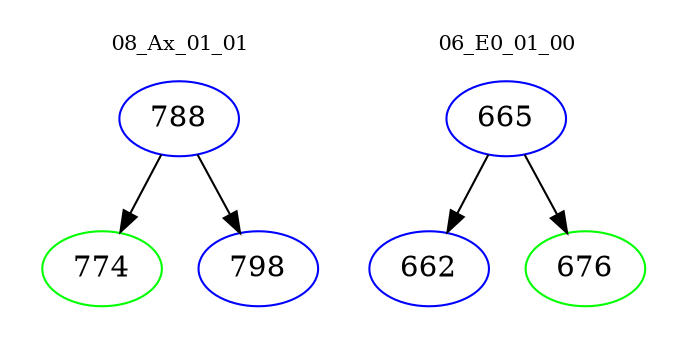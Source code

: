 digraph{
subgraph cluster_0 {
color = white
label = "08_Ax_01_01";
fontsize=10;
T0_788 [label="788", color="blue"]
T0_788 -> T0_774 [color="black"]
T0_774 [label="774", color="green"]
T0_788 -> T0_798 [color="black"]
T0_798 [label="798", color="blue"]
}
subgraph cluster_1 {
color = white
label = "06_E0_01_00";
fontsize=10;
T1_665 [label="665", color="blue"]
T1_665 -> T1_662 [color="black"]
T1_662 [label="662", color="blue"]
T1_665 -> T1_676 [color="black"]
T1_676 [label="676", color="green"]
}
}
